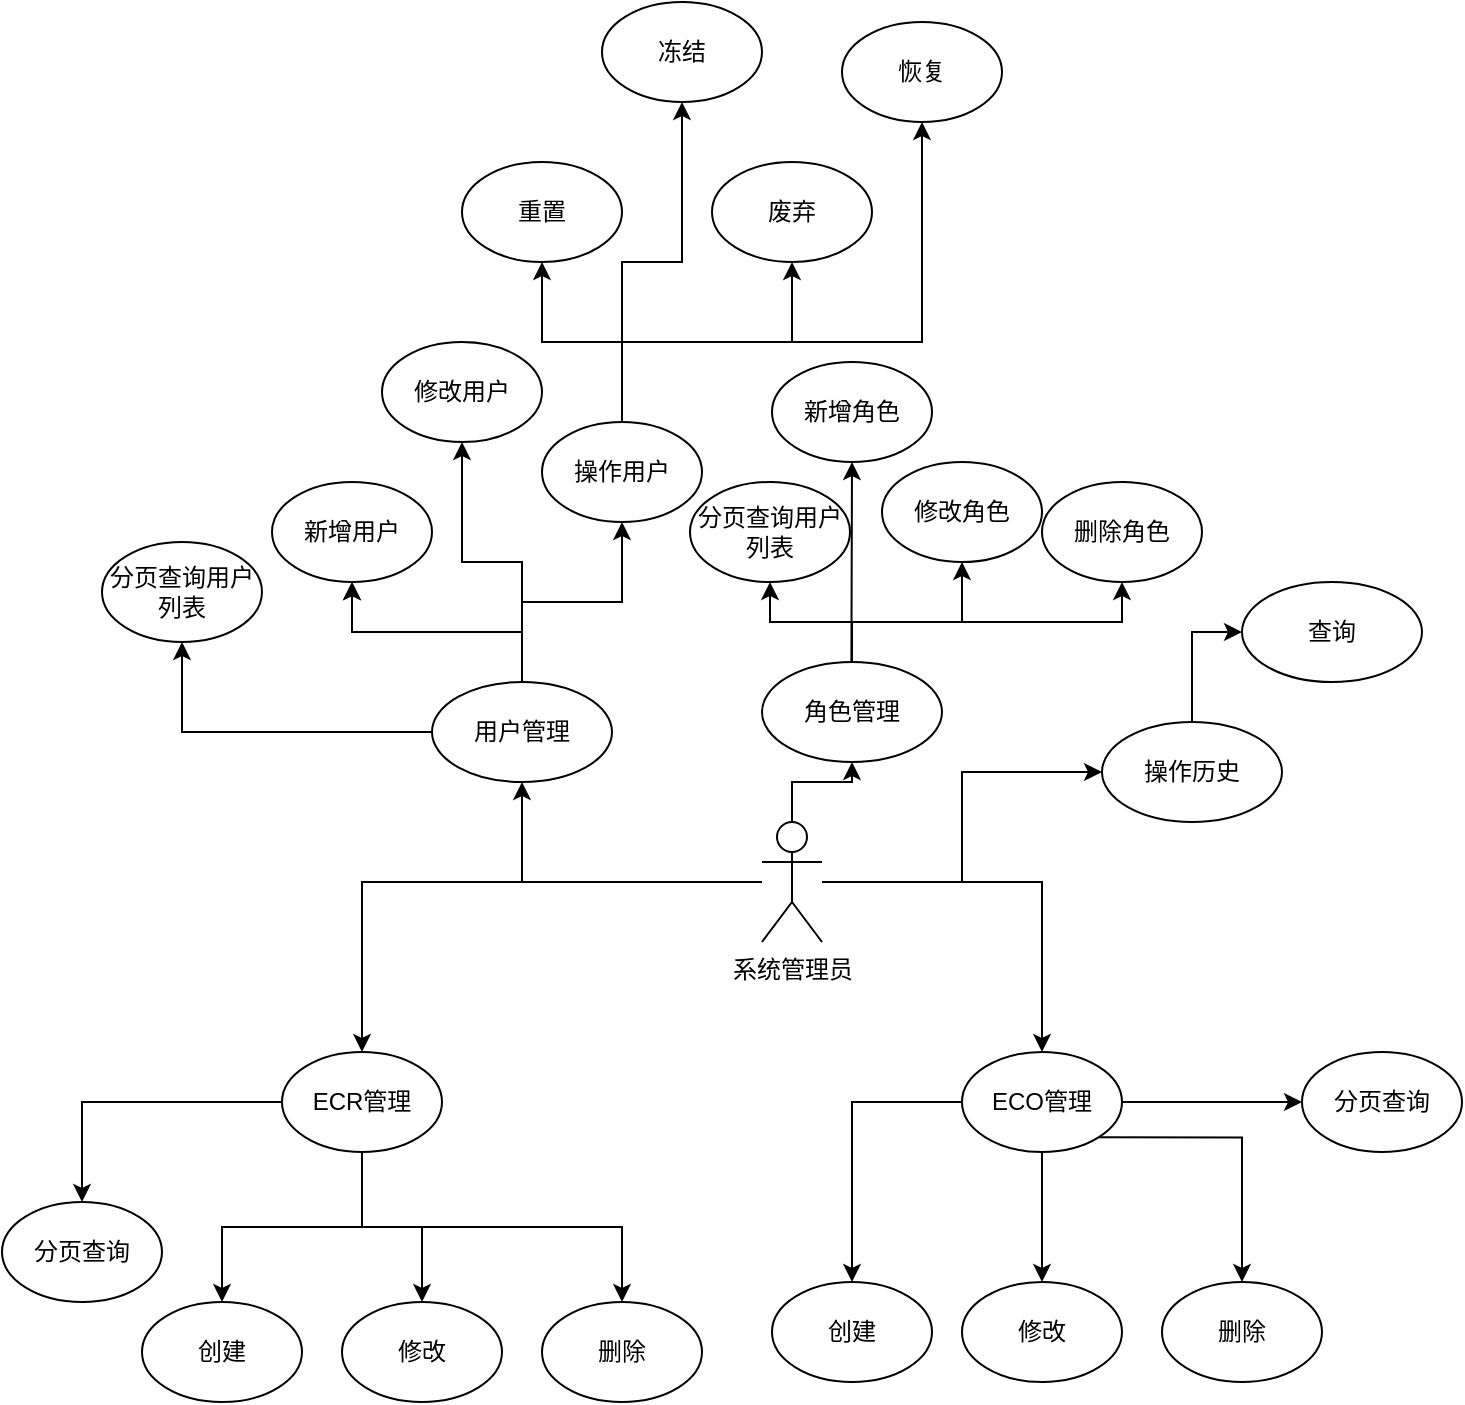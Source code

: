 <mxfile version="21.1.1" type="github">
  <diagram name="第 1 页" id="2Dv64XPZ4sO35TC0VDzX">
    <mxGraphModel dx="510" dy="1053" grid="1" gridSize="10" guides="1" tooltips="1" connect="1" arrows="1" fold="1" page="1" pageScale="1" pageWidth="827" pageHeight="1169" math="0" shadow="0">
      <root>
        <mxCell id="0" />
        <mxCell id="1" parent="0" />
        <mxCell id="pvFu4Uic2yDWqxtZS8rq-4" value="" style="edgeStyle=orthogonalEdgeStyle;rounded=0;orthogonalLoop=1;jettySize=auto;html=1;entryX=0.5;entryY=1;entryDx=0;entryDy=0;" edge="1" parent="1" source="pvFu4Uic2yDWqxtZS8rq-1" target="pvFu4Uic2yDWqxtZS8rq-5">
          <mxGeometry relative="1" as="geometry">
            <mxPoint x="360" y="460" as="targetPoint" />
          </mxGeometry>
        </mxCell>
        <mxCell id="pvFu4Uic2yDWqxtZS8rq-25" style="edgeStyle=orthogonalEdgeStyle;rounded=0;orthogonalLoop=1;jettySize=auto;html=1;" edge="1" parent="1" source="pvFu4Uic2yDWqxtZS8rq-1" target="pvFu4Uic2yDWqxtZS8rq-24">
          <mxGeometry relative="1" as="geometry" />
        </mxCell>
        <mxCell id="pvFu4Uic2yDWqxtZS8rq-33" style="edgeStyle=orthogonalEdgeStyle;rounded=0;orthogonalLoop=1;jettySize=auto;html=1;" edge="1" parent="1" source="pvFu4Uic2yDWqxtZS8rq-1" target="pvFu4Uic2yDWqxtZS8rq-32">
          <mxGeometry relative="1" as="geometry" />
        </mxCell>
        <mxCell id="pvFu4Uic2yDWqxtZS8rq-44" style="edgeStyle=orthogonalEdgeStyle;rounded=0;orthogonalLoop=1;jettySize=auto;html=1;entryX=0.5;entryY=0;entryDx=0;entryDy=0;" edge="1" parent="1" source="pvFu4Uic2yDWqxtZS8rq-1" target="pvFu4Uic2yDWqxtZS8rq-42">
          <mxGeometry relative="1" as="geometry" />
        </mxCell>
        <mxCell id="pvFu4Uic2yDWqxtZS8rq-54" style="edgeStyle=orthogonalEdgeStyle;rounded=0;orthogonalLoop=1;jettySize=auto;html=1;" edge="1" parent="1" source="pvFu4Uic2yDWqxtZS8rq-1" target="pvFu4Uic2yDWqxtZS8rq-53">
          <mxGeometry relative="1" as="geometry" />
        </mxCell>
        <mxCell id="pvFu4Uic2yDWqxtZS8rq-1" value="系统管理员" style="shape=umlActor;verticalLabelPosition=bottom;verticalAlign=top;html=1;outlineConnect=0;" vertex="1" parent="1">
          <mxGeometry x="450" y="470" width="30" height="60" as="geometry" />
        </mxCell>
        <mxCell id="pvFu4Uic2yDWqxtZS8rq-7" value="" style="edgeStyle=orthogonalEdgeStyle;rounded=0;orthogonalLoop=1;jettySize=auto;html=1;" edge="1" parent="1" source="pvFu4Uic2yDWqxtZS8rq-5" target="pvFu4Uic2yDWqxtZS8rq-6">
          <mxGeometry relative="1" as="geometry" />
        </mxCell>
        <mxCell id="pvFu4Uic2yDWqxtZS8rq-10" value="" style="edgeStyle=orthogonalEdgeStyle;rounded=0;orthogonalLoop=1;jettySize=auto;html=1;" edge="1" parent="1" source="pvFu4Uic2yDWqxtZS8rq-5" target="pvFu4Uic2yDWqxtZS8rq-6">
          <mxGeometry relative="1" as="geometry" />
        </mxCell>
        <mxCell id="pvFu4Uic2yDWqxtZS8rq-12" style="edgeStyle=orthogonalEdgeStyle;rounded=0;orthogonalLoop=1;jettySize=auto;html=1;exitX=0.5;exitY=0;exitDx=0;exitDy=0;entryX=0.5;entryY=1;entryDx=0;entryDy=0;" edge="1" parent="1" source="pvFu4Uic2yDWqxtZS8rq-5" target="pvFu4Uic2yDWqxtZS8rq-11">
          <mxGeometry relative="1" as="geometry" />
        </mxCell>
        <mxCell id="pvFu4Uic2yDWqxtZS8rq-14" style="edgeStyle=orthogonalEdgeStyle;rounded=0;orthogonalLoop=1;jettySize=auto;html=1;exitX=0.5;exitY=0;exitDx=0;exitDy=0;" edge="1" parent="1" source="pvFu4Uic2yDWqxtZS8rq-5" target="pvFu4Uic2yDWqxtZS8rq-13">
          <mxGeometry relative="1" as="geometry" />
        </mxCell>
        <mxCell id="pvFu4Uic2yDWqxtZS8rq-37" style="edgeStyle=orthogonalEdgeStyle;rounded=0;orthogonalLoop=1;jettySize=auto;html=1;" edge="1" parent="1" source="pvFu4Uic2yDWqxtZS8rq-5" target="pvFu4Uic2yDWqxtZS8rq-36">
          <mxGeometry relative="1" as="geometry" />
        </mxCell>
        <mxCell id="pvFu4Uic2yDWqxtZS8rq-5" value="用户管理" style="ellipse;whiteSpace=wrap;html=1;" vertex="1" parent="1">
          <mxGeometry x="285" y="400" width="90" height="50" as="geometry" />
        </mxCell>
        <mxCell id="pvFu4Uic2yDWqxtZS8rq-6" value="新增用户" style="ellipse;whiteSpace=wrap;html=1;" vertex="1" parent="1">
          <mxGeometry x="205" y="300" width="80" height="50" as="geometry" />
        </mxCell>
        <mxCell id="pvFu4Uic2yDWqxtZS8rq-11" value="修改用户" style="ellipse;whiteSpace=wrap;html=1;" vertex="1" parent="1">
          <mxGeometry x="260" y="230" width="80" height="50" as="geometry" />
        </mxCell>
        <mxCell id="pvFu4Uic2yDWqxtZS8rq-16" value="" style="edgeStyle=orthogonalEdgeStyle;rounded=0;orthogonalLoop=1;jettySize=auto;html=1;" edge="1" parent="1" source="pvFu4Uic2yDWqxtZS8rq-13" target="pvFu4Uic2yDWqxtZS8rq-15">
          <mxGeometry relative="1" as="geometry" />
        </mxCell>
        <mxCell id="pvFu4Uic2yDWqxtZS8rq-18" style="edgeStyle=orthogonalEdgeStyle;rounded=0;orthogonalLoop=1;jettySize=auto;html=1;exitX=0.5;exitY=0;exitDx=0;exitDy=0;entryX=0.5;entryY=1;entryDx=0;entryDy=0;" edge="1" parent="1" source="pvFu4Uic2yDWqxtZS8rq-13" target="pvFu4Uic2yDWqxtZS8rq-17">
          <mxGeometry relative="1" as="geometry" />
        </mxCell>
        <mxCell id="pvFu4Uic2yDWqxtZS8rq-20" style="edgeStyle=orthogonalEdgeStyle;rounded=0;orthogonalLoop=1;jettySize=auto;html=1;entryX=0.5;entryY=1;entryDx=0;entryDy=0;exitX=0.5;exitY=0;exitDx=0;exitDy=0;" edge="1" parent="1" source="pvFu4Uic2yDWqxtZS8rq-13" target="pvFu4Uic2yDWqxtZS8rq-19">
          <mxGeometry relative="1" as="geometry">
            <mxPoint x="420" y="295" as="sourcePoint" />
          </mxGeometry>
        </mxCell>
        <mxCell id="pvFu4Uic2yDWqxtZS8rq-22" style="edgeStyle=orthogonalEdgeStyle;rounded=0;orthogonalLoop=1;jettySize=auto;html=1;exitX=0.5;exitY=0;exitDx=0;exitDy=0;entryX=0.5;entryY=1;entryDx=0;entryDy=0;" edge="1" parent="1" source="pvFu4Uic2yDWqxtZS8rq-13" target="pvFu4Uic2yDWqxtZS8rq-21">
          <mxGeometry relative="1" as="geometry">
            <Array as="points">
              <mxPoint x="380" y="230" />
              <mxPoint x="530" y="230" />
            </Array>
          </mxGeometry>
        </mxCell>
        <mxCell id="pvFu4Uic2yDWqxtZS8rq-13" value="操作用户" style="ellipse;whiteSpace=wrap;html=1;" vertex="1" parent="1">
          <mxGeometry x="340" y="270" width="80" height="50" as="geometry" />
        </mxCell>
        <mxCell id="pvFu4Uic2yDWqxtZS8rq-15" value="重置" style="ellipse;whiteSpace=wrap;html=1;" vertex="1" parent="1">
          <mxGeometry x="300" y="140" width="80" height="50" as="geometry" />
        </mxCell>
        <mxCell id="pvFu4Uic2yDWqxtZS8rq-17" value="冻结" style="ellipse;whiteSpace=wrap;html=1;" vertex="1" parent="1">
          <mxGeometry x="370" y="60" width="80" height="50" as="geometry" />
        </mxCell>
        <mxCell id="pvFu4Uic2yDWqxtZS8rq-19" value="废弃" style="ellipse;whiteSpace=wrap;html=1;" vertex="1" parent="1">
          <mxGeometry x="425" y="140" width="80" height="50" as="geometry" />
        </mxCell>
        <mxCell id="pvFu4Uic2yDWqxtZS8rq-21" value="恢复" style="ellipse;whiteSpace=wrap;html=1;" vertex="1" parent="1">
          <mxGeometry x="490" y="70" width="80" height="50" as="geometry" />
        </mxCell>
        <mxCell id="pvFu4Uic2yDWqxtZS8rq-27" style="edgeStyle=orthogonalEdgeStyle;rounded=0;orthogonalLoop=1;jettySize=auto;html=1;exitX=0.497;exitY=-0.027;exitDx=0;exitDy=0;entryX=0.5;entryY=1;entryDx=0;entryDy=0;exitPerimeter=0;" edge="1" parent="1" source="pvFu4Uic2yDWqxtZS8rq-24" target="pvFu4Uic2yDWqxtZS8rq-26">
          <mxGeometry relative="1" as="geometry">
            <Array as="points">
              <mxPoint x="495" y="390" />
              <mxPoint x="495" y="390" />
            </Array>
          </mxGeometry>
        </mxCell>
        <mxCell id="pvFu4Uic2yDWqxtZS8rq-29" style="edgeStyle=orthogonalEdgeStyle;rounded=0;orthogonalLoop=1;jettySize=auto;html=1;exitX=0.5;exitY=0;exitDx=0;exitDy=0;entryX=0.5;entryY=1;entryDx=0;entryDy=0;" edge="1" parent="1" source="pvFu4Uic2yDWqxtZS8rq-24" target="pvFu4Uic2yDWqxtZS8rq-28">
          <mxGeometry relative="1" as="geometry">
            <mxPoint x="550" y="340" as="targetPoint" />
            <Array as="points">
              <mxPoint x="495" y="370" />
              <mxPoint x="550" y="370" />
            </Array>
          </mxGeometry>
        </mxCell>
        <mxCell id="pvFu4Uic2yDWqxtZS8rq-30" style="edgeStyle=orthogonalEdgeStyle;rounded=0;orthogonalLoop=1;jettySize=auto;html=1;exitX=0.5;exitY=0;exitDx=0;exitDy=0;entryX=0.5;entryY=1;entryDx=0;entryDy=0;" edge="1" parent="1" source="pvFu4Uic2yDWqxtZS8rq-24" target="pvFu4Uic2yDWqxtZS8rq-31">
          <mxGeometry relative="1" as="geometry">
            <mxPoint x="570" y="360" as="targetPoint" />
            <Array as="points">
              <mxPoint x="495" y="370" />
            </Array>
          </mxGeometry>
        </mxCell>
        <mxCell id="pvFu4Uic2yDWqxtZS8rq-39" style="edgeStyle=orthogonalEdgeStyle;rounded=0;orthogonalLoop=1;jettySize=auto;html=1;entryX=0.5;entryY=1;entryDx=0;entryDy=0;" edge="1" parent="1" source="pvFu4Uic2yDWqxtZS8rq-24" target="pvFu4Uic2yDWqxtZS8rq-38">
          <mxGeometry relative="1" as="geometry" />
        </mxCell>
        <mxCell id="pvFu4Uic2yDWqxtZS8rq-24" value="角色管理" style="ellipse;whiteSpace=wrap;html=1;" vertex="1" parent="1">
          <mxGeometry x="450" y="390" width="90" height="50" as="geometry" />
        </mxCell>
        <mxCell id="pvFu4Uic2yDWqxtZS8rq-26" value="新增角色" style="ellipse;whiteSpace=wrap;html=1;" vertex="1" parent="1">
          <mxGeometry x="455" y="240" width="80" height="50" as="geometry" />
        </mxCell>
        <mxCell id="pvFu4Uic2yDWqxtZS8rq-28" value="修改角色" style="ellipse;whiteSpace=wrap;html=1;" vertex="1" parent="1">
          <mxGeometry x="510" y="290" width="80" height="50" as="geometry" />
        </mxCell>
        <mxCell id="pvFu4Uic2yDWqxtZS8rq-31" value="删除角色" style="ellipse;whiteSpace=wrap;html=1;" vertex="1" parent="1">
          <mxGeometry x="590" y="300" width="80" height="50" as="geometry" />
        </mxCell>
        <mxCell id="pvFu4Uic2yDWqxtZS8rq-35" style="edgeStyle=orthogonalEdgeStyle;rounded=0;orthogonalLoop=1;jettySize=auto;html=1;entryX=0;entryY=0.5;entryDx=0;entryDy=0;" edge="1" parent="1" source="pvFu4Uic2yDWqxtZS8rq-32" target="pvFu4Uic2yDWqxtZS8rq-34">
          <mxGeometry relative="1" as="geometry" />
        </mxCell>
        <mxCell id="pvFu4Uic2yDWqxtZS8rq-32" value="操作历史" style="ellipse;whiteSpace=wrap;html=1;" vertex="1" parent="1">
          <mxGeometry x="620" y="420" width="90" height="50" as="geometry" />
        </mxCell>
        <mxCell id="pvFu4Uic2yDWqxtZS8rq-34" value="查询" style="ellipse;whiteSpace=wrap;html=1;" vertex="1" parent="1">
          <mxGeometry x="690" y="350" width="90" height="50" as="geometry" />
        </mxCell>
        <mxCell id="pvFu4Uic2yDWqxtZS8rq-36" value="分页查询用户列表" style="ellipse;whiteSpace=wrap;html=1;" vertex="1" parent="1">
          <mxGeometry x="120" y="330" width="80" height="50" as="geometry" />
        </mxCell>
        <mxCell id="pvFu4Uic2yDWqxtZS8rq-38" value="分页查询用户列表" style="ellipse;whiteSpace=wrap;html=1;" vertex="1" parent="1">
          <mxGeometry x="414" y="300" width="80" height="50" as="geometry" />
        </mxCell>
        <mxCell id="pvFu4Uic2yDWqxtZS8rq-46" value="" style="edgeStyle=orthogonalEdgeStyle;rounded=0;orthogonalLoop=1;jettySize=auto;html=1;" edge="1" parent="1" source="pvFu4Uic2yDWqxtZS8rq-42" target="pvFu4Uic2yDWqxtZS8rq-45">
          <mxGeometry relative="1" as="geometry" />
        </mxCell>
        <mxCell id="pvFu4Uic2yDWqxtZS8rq-49" style="edgeStyle=orthogonalEdgeStyle;rounded=0;orthogonalLoop=1;jettySize=auto;html=1;exitX=0.5;exitY=1;exitDx=0;exitDy=0;entryX=0.5;entryY=0;entryDx=0;entryDy=0;" edge="1" parent="1" source="pvFu4Uic2yDWqxtZS8rq-42" target="pvFu4Uic2yDWqxtZS8rq-48">
          <mxGeometry relative="1" as="geometry" />
        </mxCell>
        <mxCell id="pvFu4Uic2yDWqxtZS8rq-50" style="edgeStyle=orthogonalEdgeStyle;rounded=0;orthogonalLoop=1;jettySize=auto;html=1;exitX=0.5;exitY=1;exitDx=0;exitDy=0;entryX=0.5;entryY=0;entryDx=0;entryDy=0;" edge="1" parent="1" source="pvFu4Uic2yDWqxtZS8rq-42" target="pvFu4Uic2yDWqxtZS8rq-51">
          <mxGeometry relative="1" as="geometry">
            <mxPoint x="360" y="710" as="targetPoint" />
          </mxGeometry>
        </mxCell>
        <mxCell id="pvFu4Uic2yDWqxtZS8rq-64" style="edgeStyle=orthogonalEdgeStyle;rounded=0;orthogonalLoop=1;jettySize=auto;html=1;exitX=0;exitY=0.5;exitDx=0;exitDy=0;entryX=0.5;entryY=0;entryDx=0;entryDy=0;" edge="1" parent="1" source="pvFu4Uic2yDWqxtZS8rq-42" target="pvFu4Uic2yDWqxtZS8rq-63">
          <mxGeometry relative="1" as="geometry" />
        </mxCell>
        <mxCell id="pvFu4Uic2yDWqxtZS8rq-42" value="ECR管理" style="ellipse;whiteSpace=wrap;html=1;" vertex="1" parent="1">
          <mxGeometry x="210" y="585" width="80" height="50" as="geometry" />
        </mxCell>
        <mxCell id="pvFu4Uic2yDWqxtZS8rq-45" value="创建" style="ellipse;whiteSpace=wrap;html=1;" vertex="1" parent="1">
          <mxGeometry x="140" y="710" width="80" height="50" as="geometry" />
        </mxCell>
        <mxCell id="pvFu4Uic2yDWqxtZS8rq-48" value="修改" style="ellipse;whiteSpace=wrap;html=1;" vertex="1" parent="1">
          <mxGeometry x="240" y="710" width="80" height="50" as="geometry" />
        </mxCell>
        <mxCell id="pvFu4Uic2yDWqxtZS8rq-51" value="删除" style="ellipse;whiteSpace=wrap;html=1;" vertex="1" parent="1">
          <mxGeometry x="340" y="710" width="80" height="50" as="geometry" />
        </mxCell>
        <mxCell id="pvFu4Uic2yDWqxtZS8rq-57" value="" style="edgeStyle=orthogonalEdgeStyle;rounded=0;orthogonalLoop=1;jettySize=auto;html=1;" edge="1" parent="1" source="pvFu4Uic2yDWqxtZS8rq-53" target="pvFu4Uic2yDWqxtZS8rq-56">
          <mxGeometry relative="1" as="geometry" />
        </mxCell>
        <mxCell id="pvFu4Uic2yDWqxtZS8rq-60" style="edgeStyle=orthogonalEdgeStyle;rounded=0;orthogonalLoop=1;jettySize=auto;html=1;entryX=0.5;entryY=0;entryDx=0;entryDy=0;" edge="1" parent="1" source="pvFu4Uic2yDWqxtZS8rq-53" target="pvFu4Uic2yDWqxtZS8rq-59">
          <mxGeometry relative="1" as="geometry" />
        </mxCell>
        <mxCell id="pvFu4Uic2yDWqxtZS8rq-62" style="edgeStyle=orthogonalEdgeStyle;rounded=0;orthogonalLoop=1;jettySize=auto;html=1;exitX=1;exitY=1;exitDx=0;exitDy=0;entryX=0.5;entryY=0;entryDx=0;entryDy=0;" edge="1" parent="1" source="pvFu4Uic2yDWqxtZS8rq-53" target="pvFu4Uic2yDWqxtZS8rq-61">
          <mxGeometry relative="1" as="geometry" />
        </mxCell>
        <mxCell id="pvFu4Uic2yDWqxtZS8rq-66" style="edgeStyle=orthogonalEdgeStyle;rounded=0;orthogonalLoop=1;jettySize=auto;html=1;exitX=1;exitY=0.5;exitDx=0;exitDy=0;entryX=0;entryY=0.5;entryDx=0;entryDy=0;" edge="1" parent="1" source="pvFu4Uic2yDWqxtZS8rq-53" target="pvFu4Uic2yDWqxtZS8rq-65">
          <mxGeometry relative="1" as="geometry" />
        </mxCell>
        <mxCell id="pvFu4Uic2yDWqxtZS8rq-53" value="ECO管理" style="ellipse;whiteSpace=wrap;html=1;" vertex="1" parent="1">
          <mxGeometry x="550" y="585" width="80" height="50" as="geometry" />
        </mxCell>
        <mxCell id="pvFu4Uic2yDWqxtZS8rq-56" value="创建" style="ellipse;whiteSpace=wrap;html=1;" vertex="1" parent="1">
          <mxGeometry x="455" y="700" width="80" height="50" as="geometry" />
        </mxCell>
        <mxCell id="pvFu4Uic2yDWqxtZS8rq-59" value="修改" style="ellipse;whiteSpace=wrap;html=1;" vertex="1" parent="1">
          <mxGeometry x="550" y="700" width="80" height="50" as="geometry" />
        </mxCell>
        <mxCell id="pvFu4Uic2yDWqxtZS8rq-61" value="删除" style="ellipse;whiteSpace=wrap;html=1;" vertex="1" parent="1">
          <mxGeometry x="650" y="700" width="80" height="50" as="geometry" />
        </mxCell>
        <mxCell id="pvFu4Uic2yDWqxtZS8rq-63" value="分页查询" style="ellipse;whiteSpace=wrap;html=1;" vertex="1" parent="1">
          <mxGeometry x="70" y="660" width="80" height="50" as="geometry" />
        </mxCell>
        <mxCell id="pvFu4Uic2yDWqxtZS8rq-65" value="分页查询" style="ellipse;whiteSpace=wrap;html=1;" vertex="1" parent="1">
          <mxGeometry x="720" y="585" width="80" height="50" as="geometry" />
        </mxCell>
      </root>
    </mxGraphModel>
  </diagram>
</mxfile>
